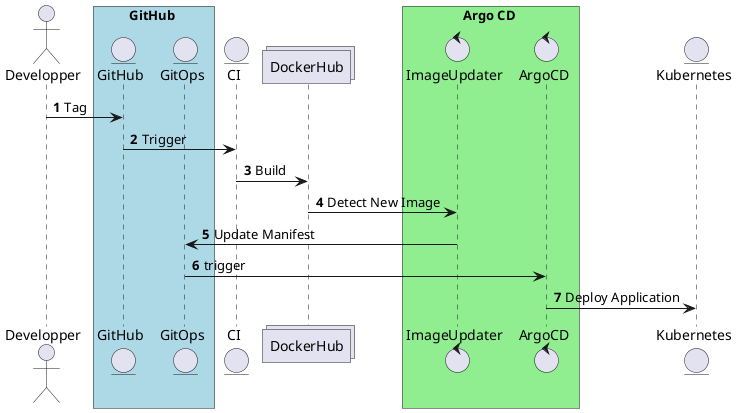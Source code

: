
@startuml "Deployment Diagram"

autonumber

Actor Developper

box GitHub #lightblue
Entity GitHub

Entity GitOps

end box

Entity CI

Collections DockerHub

box Argo CD #lightgreen  

Control ImageUpdater

Control ArgoCD

end box

Entity Kubernetes

Developper -> GitHub : Tag
GitHub -> CI : Trigger
CI -> DockerHub : Build
DockerHub -> ImageUpdater : Detect New Image
ImageUpdater -> GitOps : Update Manifest
GitOps -> ArgoCD : trigger
ArgoCD -> Kubernetes : Deploy Application


@enduml